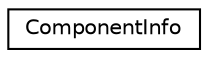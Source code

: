 digraph "Graphical Class Hierarchy"
{
 // INTERACTIVE_SVG=YES
  edge [fontname="Helvetica",fontsize="10",labelfontname="Helvetica",labelfontsize="10"];
  node [fontname="Helvetica",fontsize="10",shape=record];
  rankdir="LR";
  Node1 [label="ComponentInfo",height=0.2,width=0.4,color="black", fillcolor="white", style="filled",URL="$classopensca_support_1_1_component_info.html",tooltip="The class used to store component&#39;s information, these cmponents are portion of an application..."];
}
